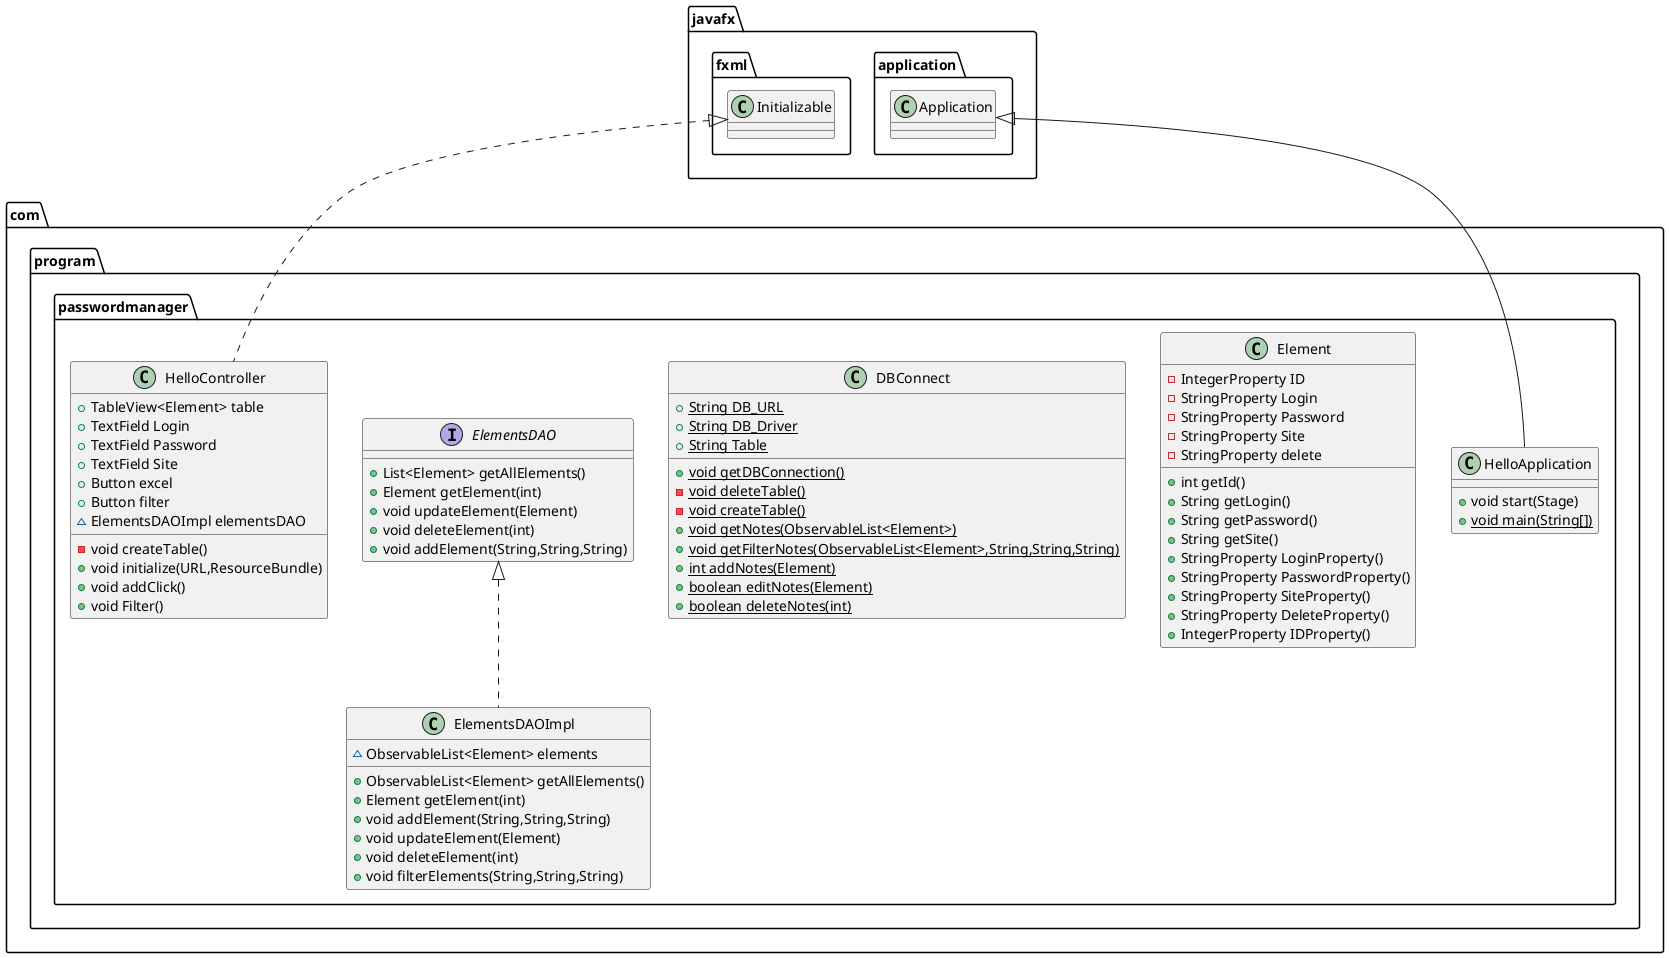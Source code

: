 @startuml
class com.program.passwordmanager.HelloApplication {
+ void start(Stage)
+ {static} void main(String[])
}
class com.program.passwordmanager.Element {
- IntegerProperty ID
- StringProperty Login
- StringProperty Password
- StringProperty Site
- StringProperty delete
+ int getId()
+ String getLogin()
+ String getPassword()
+ String getSite()
+ StringProperty LoginProperty()
+ StringProperty PasswordProperty()
+ StringProperty SiteProperty()
+ StringProperty DeleteProperty()
+ IntegerProperty IDProperty()
}
class com.program.passwordmanager.DBConnect {
+ {static} String DB_URL
+ {static} String DB_Driver
+ {static} String Table
+ {static} void getDBConnection()
- {static} void deleteTable()
- {static} void createTable()
+ {static} void getNotes(ObservableList<Element>)
+ {static} void getFilterNotes(ObservableList<Element>,String,String,String)
+ {static} int addNotes(Element)
+ {static} boolean editNotes(Element)
+ {static} boolean deleteNotes(int)
}
class com.program.passwordmanager.ElementsDAOImpl {
~ ObservableList<Element> elements
+ ObservableList<Element> getAllElements()
+ Element getElement(int)
+ void addElement(String,String,String)
+ void updateElement(Element)
+ void deleteElement(int)
+ void filterElements(String,String,String)
}
interface com.program.passwordmanager.ElementsDAO {
+ List<Element> getAllElements()
+ Element getElement(int)
+ void updateElement(Element)
+ void deleteElement(int)
+ void addElement(String,String,String)
}
class com.program.passwordmanager.HelloController {
+ TableView<Element> table
+ TextField Login
+ TextField Password
+ TextField Site
+ Button excel
+ Button filter
~ ElementsDAOImpl elementsDAO
- void createTable()
+ void initialize(URL,ResourceBundle)
+ void addClick()
+ void Filter()
}


javafx.application.Application <|-- com.program.passwordmanager.HelloApplication
com.program.passwordmanager.ElementsDAO <|.. com.program.passwordmanager.ElementsDAOImpl
javafx.fxml.Initializable <|.. com.program.passwordmanager.HelloController
@enduml